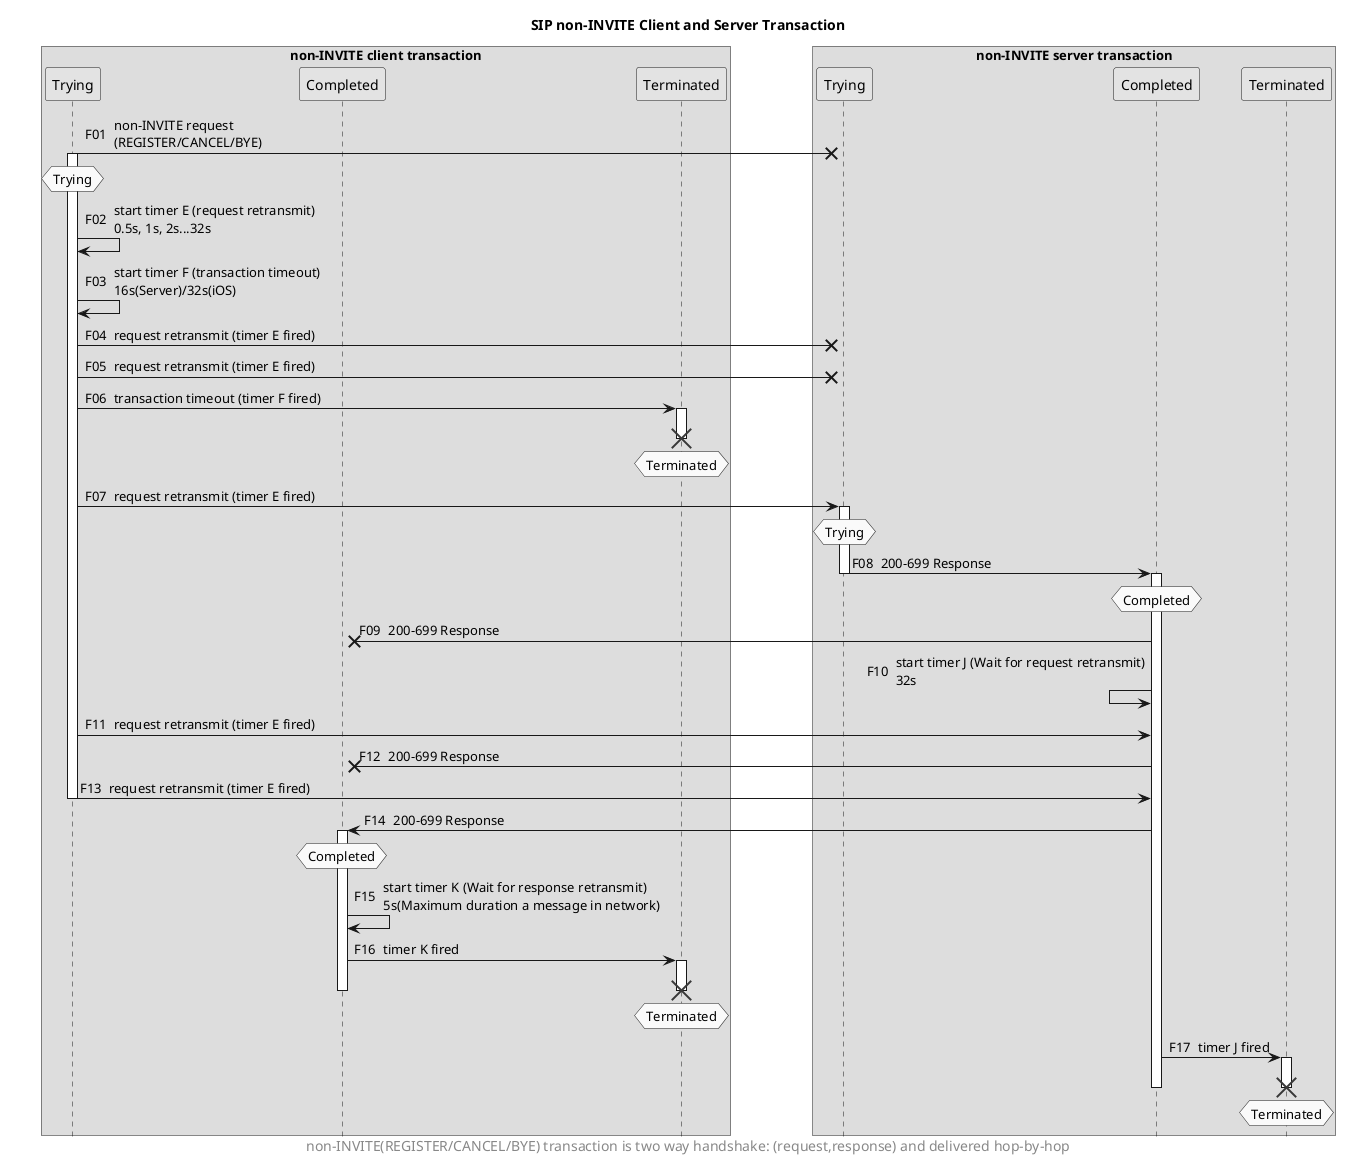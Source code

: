 @startuml
title SIP non-INVITE Client and Server Transaction

skinparam monochrome true
autonumber "F00 "
hide footbox
skinparam BoxPadding 40

'skinparam headerFontSize 14
'skinparam headerFontColor red
'header SIP-0

box "non-INVITE client transaction"
participant "Trying" as NTC_Trying
'participant "Proceeding" as NTC_Proceeding
participant "Completed" as NTC_Completed
participant "Terminated" as NTC_Terminated
end box

box "non-INVITE server transaction"
participant "Trying" as NTS_Trying
'participant "Proceeding" as NTS_Proceeding
participant "Completed" as NTS_Completed
participant "Terminated" as NTS_Terminated
end box

NTC_Trying ->x NTS_Trying: non-INVITE request\n(REGISTER/CANCEL/BYE)
hnote over NTC_Trying: Trying
activate NTC_Trying
NTC_Trying -> NTC_Trying: start timer E (request retransmit)\n0.5s, 1s, 2s...32s
NTC_Trying -> NTC_Trying: start timer F (transaction timeout)\n16s(Server)/32s(iOS)
NTC_Trying ->x NTS_Trying: request retransmit (timer E fired)
NTC_Trying ->x NTS_Trying: request retransmit (timer E fired)
NTC_Trying -> NTC_Terminated: transaction timeout (timer F fired)
activate NTC_Terminated
hnote over NTC_Terminated: Terminated
destroy NTC_Terminated
NTC_Trying -> NTS_Trying: request retransmit (timer E fired)

activate NTS_Trying
hnote over NTS_Trying: Trying
NTS_Trying -> NTS_Completed: 200-699 Response
deactivate NTS_Trying
activate NTS_Completed
hnote over NTS_Completed: Completed

NTC_Completed x<- NTS_Completed: 200-699 Response
NTS_Completed <- NTS_Completed: start timer J (Wait for request retransmit)\n32s
NTC_Trying -> NTS_Completed: request retransmit (timer E fired)

NTC_Completed x<- NTS_Completed: 200-699 Response
NTC_Trying -> NTS_Completed: request retransmit (timer E fired)

deactivate NTC_Trying
NTC_Completed <- NTS_Completed: 200-699 Response
activate NTC_Completed

hnote over NTC_Completed: Completed
'note right of NTC_Completed: stop timer E
'note right of NTC_Completed: stop timer F

NTC_Completed -> NTC_Completed: start timer K (Wait for response retransmit)\n5s(Maximum duration a message in network)
NTC_Completed -> NTC_Terminated: timer K fired
activate NTC_Terminated
deactivate NTC_Completed
hnote over NTC_Terminated: Terminated
destroy NTC_Terminated

NTS_Completed -> NTS_Terminated: timer J fired
activate NTS_Terminated
deactivate NTS_Terminated
hnote over NTS_Terminated: Terminated
destroy NTS_Terminated
deactivate NTS_Completed

skinparam footerFontSize 14
'skinparam footerFontColor red
footer non-INVITE(REGISTER/CANCEL/BYE) transaction is two way handshake: (request,response) and delivered hop-by-hop

@enduml